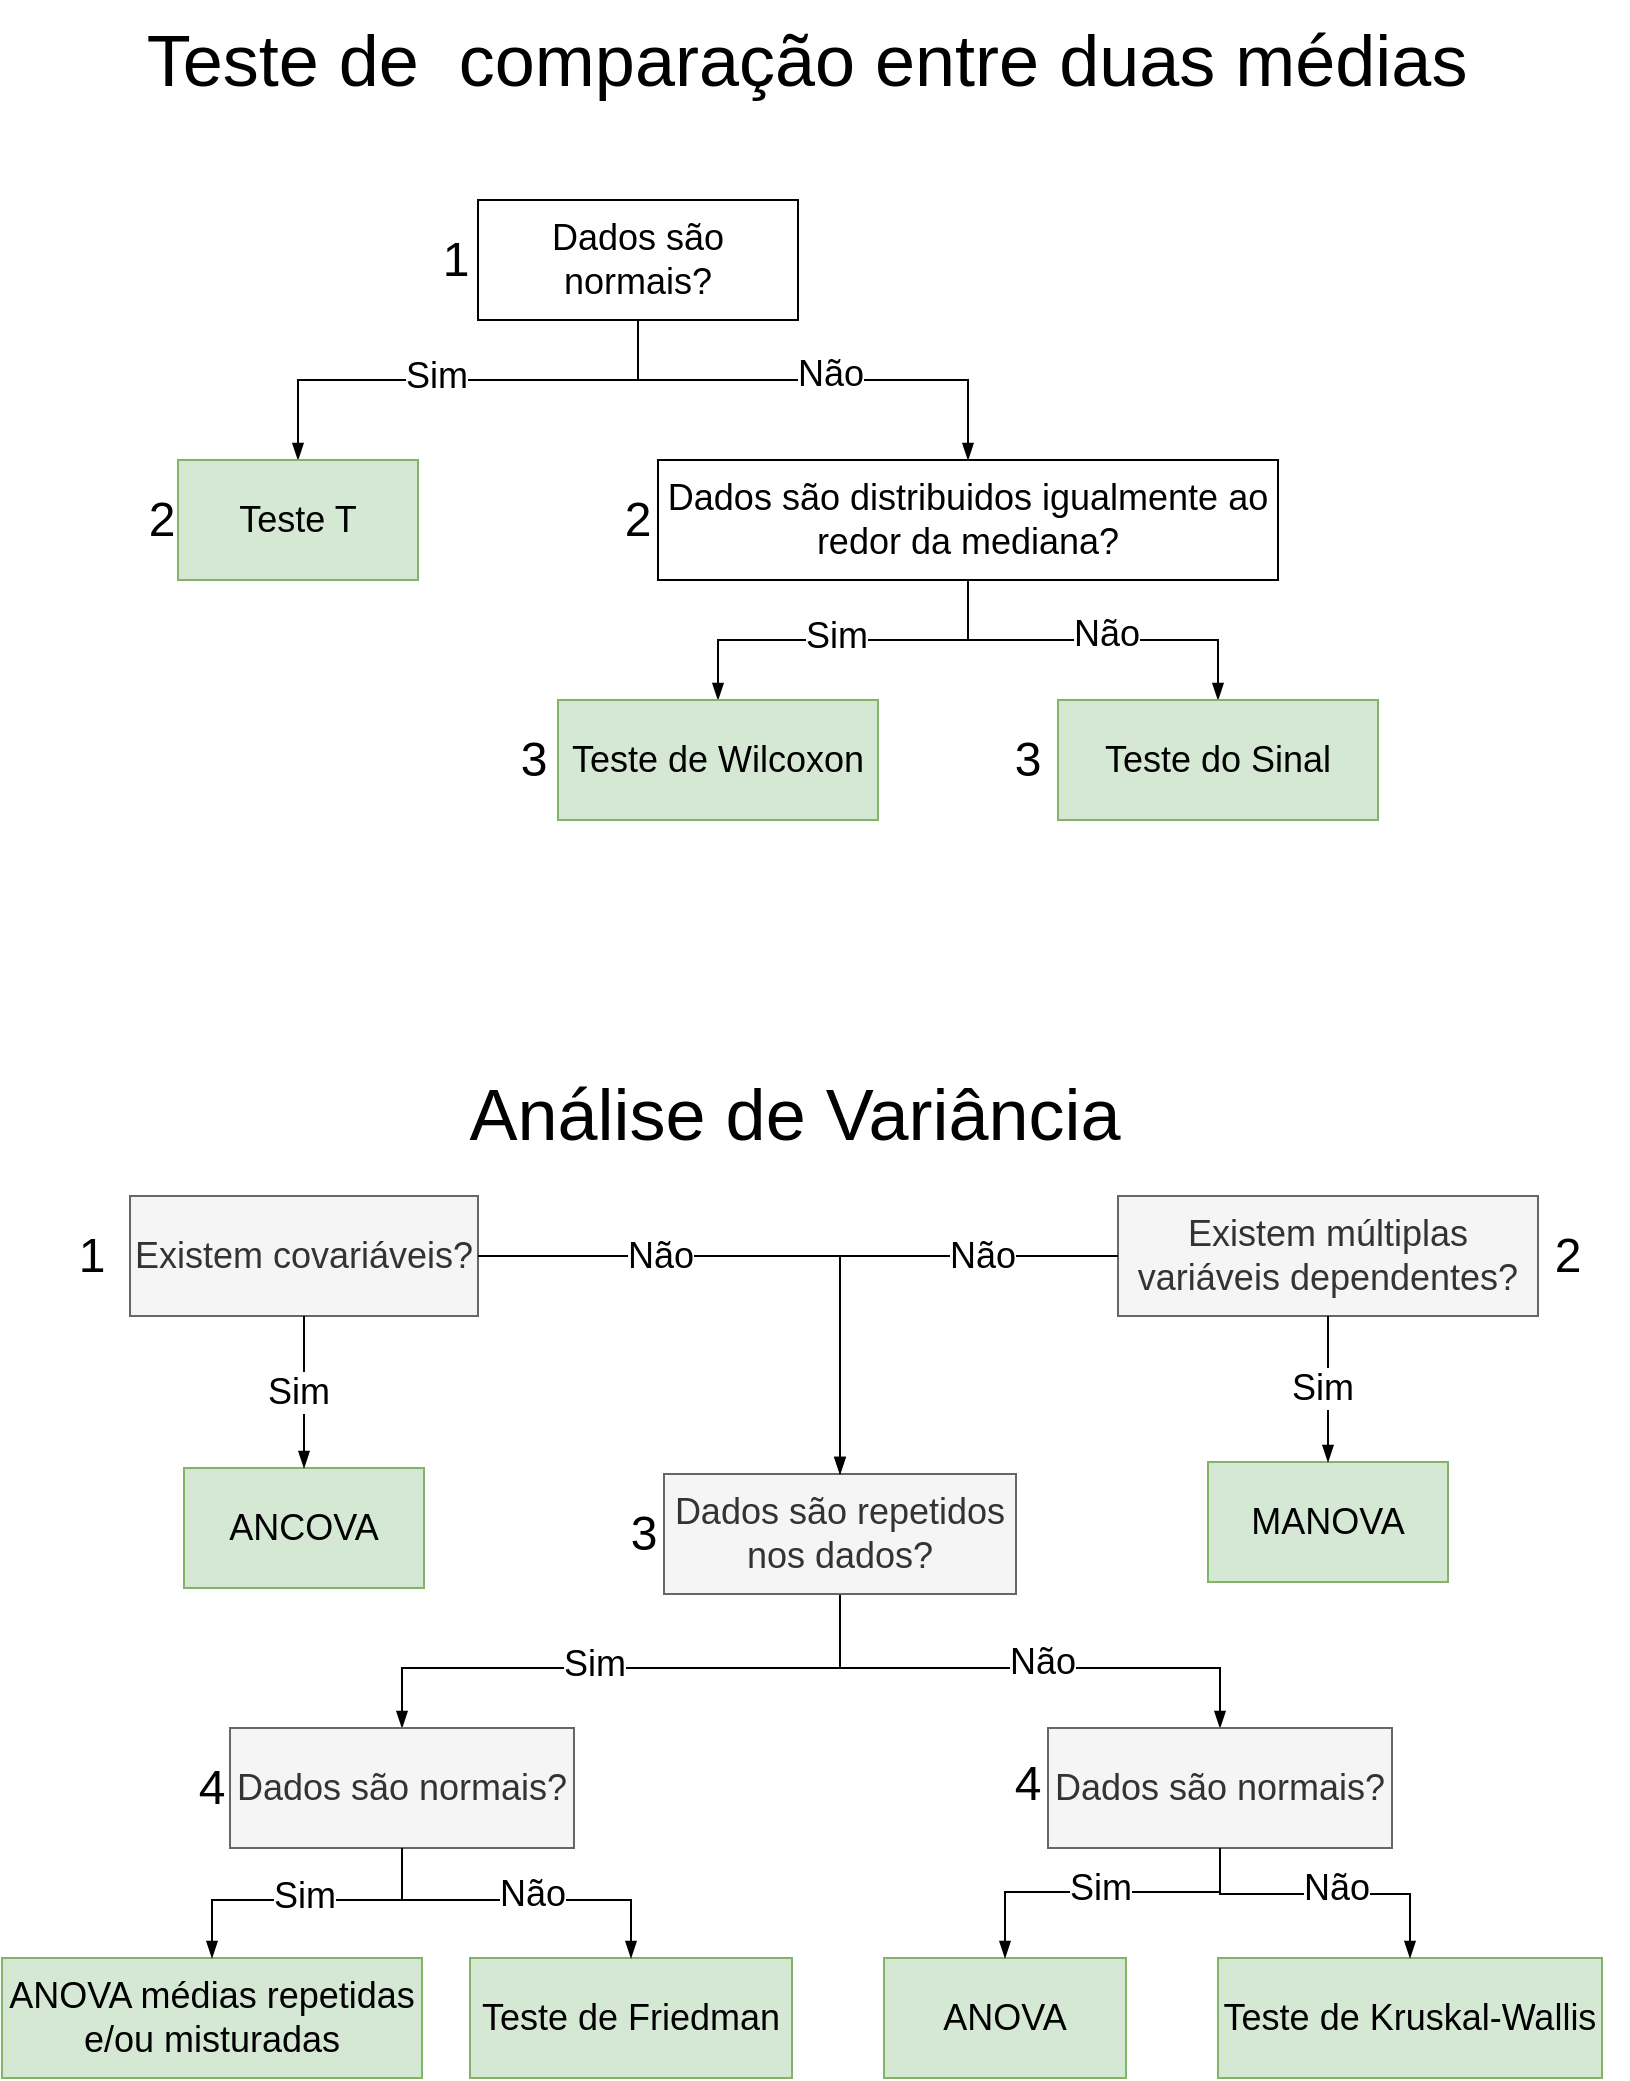 <mxfile version="20.8.11" type="github">
  <diagram id="prtHgNgQTEPvFCAcTncT" name="Page-1">
    <mxGraphModel dx="2074" dy="756" grid="0" gridSize="10" guides="1" tooltips="1" connect="1" arrows="1" fold="1" page="1" pageScale="1" pageWidth="827" pageHeight="1169" background="none" math="0" shadow="0">
      <root>
        <mxCell id="0" />
        <mxCell id="1" parent="0" />
        <mxCell id="VYv3G5AFzU2FL9dKy9Xi-21" value="" style="endArrow=blockThin;endFill=1;fontSize=11;edgeStyle=elbowEdgeStyle;elbow=vertical;rounded=0;exitX=0.5;exitY=1;exitDx=0;exitDy=0;entryX=0.5;entryY=0;entryDx=0;entryDy=0;" parent="1" source="VYv3G5AFzU2FL9dKy9Xi-25" target="VYv3G5AFzU2FL9dKy9Xi-27" edge="1">
          <mxGeometry relative="1" as="geometry">
            <mxPoint x="411" y="184" as="sourcePoint" />
            <mxPoint x="252" y="284" as="targetPoint" />
            <Array as="points">
              <mxPoint x="242" y="214" />
            </Array>
          </mxGeometry>
        </mxCell>
        <mxCell id="VYv3G5AFzU2FL9dKy9Xi-22" value="Sim" style="edgeLabel;html=1;align=center;verticalAlign=middle;resizable=0;points=[];fontSize=18;" parent="VYv3G5AFzU2FL9dKy9Xi-21" vertex="1" connectable="0">
          <mxGeometry x="0.251" y="-2" relative="1" as="geometry">
            <mxPoint x="19" as="offset" />
          </mxGeometry>
        </mxCell>
        <mxCell id="VYv3G5AFzU2FL9dKy9Xi-23" value="" style="endArrow=blockThin;endFill=1;fontSize=11;edgeStyle=elbowEdgeStyle;elbow=vertical;rounded=0;exitX=0.5;exitY=1;exitDx=0;exitDy=0;entryX=0.5;entryY=0;entryDx=0;entryDy=0;" parent="1" source="VYv3G5AFzU2FL9dKy9Xi-25" target="VYv3G5AFzU2FL9dKy9Xi-28" edge="1">
          <mxGeometry relative="1" as="geometry">
            <mxPoint x="411" y="184" as="sourcePoint" />
            <mxPoint x="506" y="284" as="targetPoint" />
            <Array as="points">
              <mxPoint x="402" y="214" />
            </Array>
          </mxGeometry>
        </mxCell>
        <mxCell id="VYv3G5AFzU2FL9dKy9Xi-24" value="Não" style="edgeLabel;html=1;align=center;verticalAlign=middle;resizable=0;points=[];fontSize=18;" parent="VYv3G5AFzU2FL9dKy9Xi-23" vertex="1" connectable="0">
          <mxGeometry x="0.072" y="3" relative="1" as="geometry">
            <mxPoint as="offset" />
          </mxGeometry>
        </mxCell>
        <mxCell id="VYv3G5AFzU2FL9dKy9Xi-25" value="&lt;font style=&quot;font-size: 18px;&quot;&gt;Dados são normais?&lt;/font&gt;" style="rounded=0;whiteSpace=wrap;html=1;" parent="1" vertex="1">
          <mxGeometry x="252" y="124" width="160" height="60" as="geometry" />
        </mxCell>
        <mxCell id="VYv3G5AFzU2FL9dKy9Xi-26" value="&lt;font style=&quot;font-size: 36px;&quot;&gt;Teste de&amp;nbsp; comparação entre duas médias&lt;/font&gt;" style="text;html=1;align=center;verticalAlign=middle;resizable=0;points=[];autosize=1;strokeColor=none;fillColor=none;" parent="1" vertex="1">
          <mxGeometry x="76" y="24" width="680" height="60" as="geometry" />
        </mxCell>
        <mxCell id="VYv3G5AFzU2FL9dKy9Xi-27" value="Teste T" style="rounded=0;whiteSpace=wrap;html=1;fontSize=18;fillColor=#d5e8d4;strokeColor=#82b366;" parent="1" vertex="1">
          <mxGeometry x="102" y="254" width="120" height="60" as="geometry" />
        </mxCell>
        <mxCell id="VYv3G5AFzU2FL9dKy9Xi-28" value="Dados são distribuidos igualmente&amp;nbsp;ao redor da mediana?&lt;span style=&quot;color: rgba(0, 0, 0, 0); font-family: monospace; font-size: 0px; text-align: start;&quot;&gt;%3CmxGraphModel%3E%3Croot%3E%3CmxCell%20id%3D%220%22%2F%3E%3CmxCell%20id%3D%221%22%20parent%3D%220%22%2F%3E%3CmxCell%20id%3D%222%22%20value%3D%22Teste%20T%22%20style%3D%22rounded%3D0%3BwhiteSpace%3Dwrap%3Bhtml%3D1%3BfontSize%3D18%3B%22%20vertex%3D%221%22%20parent%3D%221%22%3E%3CmxGeometry%20x%3D%22100%22%20y%3D%22525%22%20width%3D%22120%22%20height%3D%2260%22%20as%3D%22geometry%22%2F%3E%3C%2FmxCell%3E%3C%2Froot%3E%3C%2FmxGraphModel%3E&lt;/span&gt;" style="rounded=0;whiteSpace=wrap;html=1;fontSize=18;" parent="1" vertex="1">
          <mxGeometry x="342" y="254" width="310" height="60" as="geometry" />
        </mxCell>
        <mxCell id="VYv3G5AFzU2FL9dKy9Xi-29" value="" style="endArrow=blockThin;endFill=1;fontSize=11;edgeStyle=elbowEdgeStyle;elbow=vertical;rounded=0;entryX=0.5;entryY=0;entryDx=0;entryDy=0;exitX=0.5;exitY=1;exitDx=0;exitDy=0;" parent="1" source="VYv3G5AFzU2FL9dKy9Xi-28" target="VYv3G5AFzU2FL9dKy9Xi-33" edge="1">
          <mxGeometry relative="1" as="geometry">
            <mxPoint x="442" y="384" as="sourcePoint" />
            <mxPoint x="352" y="449" as="targetPoint" />
            <Array as="points">
              <mxPoint x="482" y="344" />
              <mxPoint x="462" y="384" />
              <mxPoint x="502" y="394" />
              <mxPoint x="482" y="414" />
              <mxPoint x="442" y="434" />
            </Array>
          </mxGeometry>
        </mxCell>
        <mxCell id="VYv3G5AFzU2FL9dKy9Xi-30" value="Sim" style="edgeLabel;html=1;align=center;verticalAlign=middle;resizable=0;points=[];fontSize=18;" parent="VYv3G5AFzU2FL9dKy9Xi-29" vertex="1" connectable="0">
          <mxGeometry x="0.251" y="-2" relative="1" as="geometry">
            <mxPoint x="19" as="offset" />
          </mxGeometry>
        </mxCell>
        <mxCell id="VYv3G5AFzU2FL9dKy9Xi-31" value="" style="endArrow=blockThin;endFill=1;fontSize=11;edgeStyle=elbowEdgeStyle;elbow=vertical;rounded=0;entryX=0.5;entryY=0;entryDx=0;entryDy=0;exitX=0.5;exitY=1;exitDx=0;exitDy=0;" parent="1" source="VYv3G5AFzU2FL9dKy9Xi-28" target="VYv3G5AFzU2FL9dKy9Xi-34" edge="1">
          <mxGeometry relative="1" as="geometry">
            <mxPoint x="782" y="354" as="sourcePoint" />
            <mxPoint x="632" y="384" as="targetPoint" />
            <Array as="points">
              <mxPoint x="582" y="344" />
            </Array>
          </mxGeometry>
        </mxCell>
        <mxCell id="VYv3G5AFzU2FL9dKy9Xi-32" value="Não" style="edgeLabel;html=1;align=center;verticalAlign=middle;resizable=0;points=[];fontSize=18;" parent="VYv3G5AFzU2FL9dKy9Xi-31" vertex="1" connectable="0">
          <mxGeometry x="0.072" y="3" relative="1" as="geometry">
            <mxPoint as="offset" />
          </mxGeometry>
        </mxCell>
        <mxCell id="VYv3G5AFzU2FL9dKy9Xi-33" value="Teste de Wilcoxon" style="rounded=0;whiteSpace=wrap;html=1;fontSize=18;fillColor=#d5e8d4;strokeColor=#82b366;" parent="1" vertex="1">
          <mxGeometry x="292" y="374" width="160" height="60" as="geometry" />
        </mxCell>
        <mxCell id="VYv3G5AFzU2FL9dKy9Xi-34" value="Teste do Sinal" style="rounded=0;whiteSpace=wrap;html=1;fontSize=18;fillColor=#d5e8d4;strokeColor=#82b366;" parent="1" vertex="1">
          <mxGeometry x="542" y="374" width="160" height="60" as="geometry" />
        </mxCell>
        <mxCell id="VYv3G5AFzU2FL9dKy9Xi-35" value="" style="endArrow=blockThin;endFill=1;fontSize=11;edgeStyle=elbowEdgeStyle;elbow=vertical;rounded=0;exitX=0.5;exitY=1;exitDx=0;exitDy=0;entryX=0.5;entryY=0;entryDx=0;entryDy=0;" parent="1" source="VYv3G5AFzU2FL9dKy9Xi-39" target="VYv3G5AFzU2FL9dKy9Xi-41" edge="1">
          <mxGeometry relative="1" as="geometry">
            <mxPoint x="423" y="828" as="sourcePoint" />
            <mxPoint x="264" y="928" as="targetPoint" />
            <Array as="points">
              <mxPoint x="254" y="858" />
            </Array>
          </mxGeometry>
        </mxCell>
        <mxCell id="VYv3G5AFzU2FL9dKy9Xi-36" value="Sim" style="edgeLabel;html=1;align=center;verticalAlign=middle;resizable=0;points=[];fontSize=18;" parent="VYv3G5AFzU2FL9dKy9Xi-35" vertex="1" connectable="0">
          <mxGeometry x="0.251" y="-2" relative="1" as="geometry">
            <mxPoint x="19" as="offset" />
          </mxGeometry>
        </mxCell>
        <mxCell id="VYv3G5AFzU2FL9dKy9Xi-37" value="" style="endArrow=blockThin;endFill=1;fontSize=11;edgeStyle=elbowEdgeStyle;elbow=vertical;rounded=0;exitX=0.5;exitY=1;exitDx=0;exitDy=0;entryX=0.5;entryY=0;entryDx=0;entryDy=0;" parent="1" source="VYv3G5AFzU2FL9dKy9Xi-39" target="VYv3G5AFzU2FL9dKy9Xi-49" edge="1">
          <mxGeometry relative="1" as="geometry">
            <mxPoint x="423" y="828" as="sourcePoint" />
            <mxPoint x="602" y="892" as="targetPoint" />
            <Array as="points">
              <mxPoint x="414" y="858" />
            </Array>
          </mxGeometry>
        </mxCell>
        <mxCell id="VYv3G5AFzU2FL9dKy9Xi-38" value="Não" style="edgeLabel;html=1;align=center;verticalAlign=middle;resizable=0;points=[];fontSize=18;" parent="VYv3G5AFzU2FL9dKy9Xi-37" vertex="1" connectable="0">
          <mxGeometry x="0.072" y="3" relative="1" as="geometry">
            <mxPoint as="offset" />
          </mxGeometry>
        </mxCell>
        <mxCell id="VYv3G5AFzU2FL9dKy9Xi-39" value="&lt;font style=&quot;font-size: 18px;&quot;&gt;Dados são repetidos nos dados?&lt;/font&gt;" style="rounded=0;whiteSpace=wrap;html=1;fillColor=#f5f5f5;strokeColor=#666666;fontColor=#333333;" parent="1" vertex="1">
          <mxGeometry x="345" y="761" width="176" height="60" as="geometry" />
        </mxCell>
        <mxCell id="VYv3G5AFzU2FL9dKy9Xi-40" value="&lt;span style=&quot;font-size: 36px;&quot;&gt;Análise de Variância&lt;br&gt;&lt;/span&gt;" style="text;html=1;align=center;verticalAlign=middle;resizable=0;points=[];autosize=1;strokeColor=none;fillColor=none;" parent="1" vertex="1">
          <mxGeometry x="237.5" y="553" width="344" height="55" as="geometry" />
        </mxCell>
        <mxCell id="VYv3G5AFzU2FL9dKy9Xi-41" value="Dados são normais?" style="rounded=0;whiteSpace=wrap;html=1;fontSize=18;fillColor=#f5f5f5;strokeColor=#666666;fontColor=#333333;" parent="1" vertex="1">
          <mxGeometry x="128" y="888" width="172" height="60" as="geometry" />
        </mxCell>
        <mxCell id="VYv3G5AFzU2FL9dKy9Xi-49" value="Dados são normais?" style="rounded=0;whiteSpace=wrap;html=1;fontSize=18;fillColor=#f5f5f5;strokeColor=#666666;fontColor=#333333;" parent="1" vertex="1">
          <mxGeometry x="537" y="888" width="172" height="60" as="geometry" />
        </mxCell>
        <mxCell id="VYv3G5AFzU2FL9dKy9Xi-50" value="ANOVA médias repetidas e/ou misturadas" style="rounded=0;whiteSpace=wrap;html=1;fontSize=18;fillColor=#d5e8d4;strokeColor=#82b366;" parent="1" vertex="1">
          <mxGeometry x="14" y="1003" width="210" height="60" as="geometry" />
        </mxCell>
        <mxCell id="VYv3G5AFzU2FL9dKy9Xi-52" value="" style="endArrow=blockThin;endFill=1;fontSize=11;edgeStyle=elbowEdgeStyle;elbow=vertical;rounded=0;exitX=0.5;exitY=1;exitDx=0;exitDy=0;entryX=0.5;entryY=0;entryDx=0;entryDy=0;" parent="1" source="VYv3G5AFzU2FL9dKy9Xi-41" target="VYv3G5AFzU2FL9dKy9Xi-50" edge="1">
          <mxGeometry relative="1" as="geometry">
            <mxPoint x="409" y="952" as="sourcePoint" />
            <mxPoint x="235" y="1019" as="targetPoint" />
            <Array as="points">
              <mxPoint x="161" y="974" />
            </Array>
          </mxGeometry>
        </mxCell>
        <mxCell id="VYv3G5AFzU2FL9dKy9Xi-53" value="Sim" style="edgeLabel;html=1;align=center;verticalAlign=middle;resizable=0;points=[];fontSize=18;" parent="VYv3G5AFzU2FL9dKy9Xi-52" vertex="1" connectable="0">
          <mxGeometry x="0.251" y="-2" relative="1" as="geometry">
            <mxPoint x="19" as="offset" />
          </mxGeometry>
        </mxCell>
        <mxCell id="VYv3G5AFzU2FL9dKy9Xi-55" value="Teste de&amp;nbsp;Friedman" style="rounded=0;whiteSpace=wrap;html=1;fontSize=18;fillColor=#d5e8d4;strokeColor=#82b366;" parent="1" vertex="1">
          <mxGeometry x="248" y="1003" width="161" height="60" as="geometry" />
        </mxCell>
        <mxCell id="VYv3G5AFzU2FL9dKy9Xi-60" value="" style="endArrow=blockThin;endFill=1;fontSize=11;edgeStyle=elbowEdgeStyle;elbow=vertical;rounded=0;exitX=0.5;exitY=1;exitDx=0;exitDy=0;entryX=0.5;entryY=0;entryDx=0;entryDy=0;" parent="1" source="VYv3G5AFzU2FL9dKy9Xi-41" target="VYv3G5AFzU2FL9dKy9Xi-55" edge="1">
          <mxGeometry relative="1" as="geometry">
            <mxPoint x="419" y="831" as="sourcePoint" />
            <mxPoint x="608" y="898" as="targetPoint" />
            <Array as="points">
              <mxPoint x="199" y="974" />
            </Array>
          </mxGeometry>
        </mxCell>
        <mxCell id="VYv3G5AFzU2FL9dKy9Xi-61" value="Não" style="edgeLabel;html=1;align=center;verticalAlign=middle;resizable=0;points=[];fontSize=18;" parent="VYv3G5AFzU2FL9dKy9Xi-60" vertex="1" connectable="0">
          <mxGeometry x="0.072" y="3" relative="1" as="geometry">
            <mxPoint as="offset" />
          </mxGeometry>
        </mxCell>
        <mxCell id="VYv3G5AFzU2FL9dKy9Xi-62" value="ANOVA" style="rounded=0;whiteSpace=wrap;html=1;fontSize=18;fillColor=#d5e8d4;strokeColor=#82b366;" parent="1" vertex="1">
          <mxGeometry x="455" y="1003" width="121" height="60" as="geometry" />
        </mxCell>
        <mxCell id="VYv3G5AFzU2FL9dKy9Xi-63" value="" style="endArrow=blockThin;endFill=1;fontSize=11;edgeStyle=elbowEdgeStyle;elbow=vertical;rounded=0;entryX=0.5;entryY=0;entryDx=0;entryDy=0;exitX=0.5;exitY=1;exitDx=0;exitDy=0;" parent="1" source="VYv3G5AFzU2FL9dKy9Xi-49" target="VYv3G5AFzU2FL9dKy9Xi-62" edge="1">
          <mxGeometry relative="1" as="geometry">
            <mxPoint x="624" y="961" as="sourcePoint" />
            <mxPoint x="624" y="1074" as="targetPoint" />
            <Array as="points">
              <mxPoint x="567" y="970" />
            </Array>
          </mxGeometry>
        </mxCell>
        <mxCell id="VYv3G5AFzU2FL9dKy9Xi-64" value="Sim" style="edgeLabel;html=1;align=center;verticalAlign=middle;resizable=0;points=[];fontSize=18;" parent="VYv3G5AFzU2FL9dKy9Xi-63" vertex="1" connectable="0">
          <mxGeometry x="0.251" y="-2" relative="1" as="geometry">
            <mxPoint x="19" as="offset" />
          </mxGeometry>
        </mxCell>
        <mxCell id="VYv3G5AFzU2FL9dKy9Xi-65" value="Teste de Kruskal-Wallis" style="rounded=0;whiteSpace=wrap;html=1;fontSize=18;fillColor=#d5e8d4;strokeColor=#82b366;" parent="1" vertex="1">
          <mxGeometry x="622" y="1003" width="192" height="60" as="geometry" />
        </mxCell>
        <mxCell id="VYv3G5AFzU2FL9dKy9Xi-66" value="" style="endArrow=blockThin;endFill=1;fontSize=11;edgeStyle=elbowEdgeStyle;elbow=vertical;rounded=0;exitX=0.5;exitY=1;exitDx=0;exitDy=0;entryX=0.5;entryY=0;entryDx=0;entryDy=0;" parent="1" source="VYv3G5AFzU2FL9dKy9Xi-49" target="VYv3G5AFzU2FL9dKy9Xi-65" edge="1">
          <mxGeometry relative="1" as="geometry">
            <mxPoint x="603" y="1003" as="sourcePoint" />
            <mxPoint x="997" y="953" as="targetPoint" />
            <Array as="points">
              <mxPoint x="678" y="971" />
              <mxPoint x="588" y="1029" />
            </Array>
          </mxGeometry>
        </mxCell>
        <mxCell id="VYv3G5AFzU2FL9dKy9Xi-67" value="Não" style="edgeLabel;html=1;align=center;verticalAlign=middle;resizable=0;points=[];fontSize=18;" parent="VYv3G5AFzU2FL9dKy9Xi-66" vertex="1" connectable="0">
          <mxGeometry x="0.072" y="3" relative="1" as="geometry">
            <mxPoint as="offset" />
          </mxGeometry>
        </mxCell>
        <mxCell id="VYv3G5AFzU2FL9dKy9Xi-68" value="Existem covariáveis?" style="rounded=0;whiteSpace=wrap;html=1;fontSize=18;fillColor=#f5f5f5;strokeColor=#666666;fontColor=#333333;" parent="1" vertex="1">
          <mxGeometry x="78" y="622" width="174" height="60" as="geometry" />
        </mxCell>
        <mxCell id="VYv3G5AFzU2FL9dKy9Xi-69" value="Existem múltiplas variáveis dependentes?" style="rounded=0;whiteSpace=wrap;html=1;fontSize=18;fillColor=#f5f5f5;strokeColor=#666666;fontColor=#333333;" parent="1" vertex="1">
          <mxGeometry x="572" y="622" width="210" height="60" as="geometry" />
        </mxCell>
        <mxCell id="VYv3G5AFzU2FL9dKy9Xi-70" value="ANCOVA" style="rounded=0;whiteSpace=wrap;html=1;fontSize=18;fillColor=#d5e8d4;strokeColor=#82b366;" parent="1" vertex="1">
          <mxGeometry x="105" y="758" width="120" height="60" as="geometry" />
        </mxCell>
        <mxCell id="VYv3G5AFzU2FL9dKy9Xi-73" value="MANOVA" style="rounded=0;whiteSpace=wrap;html=1;fontSize=18;fillColor=#d5e8d4;strokeColor=#82b366;" parent="1" vertex="1">
          <mxGeometry x="617" y="755" width="120" height="60" as="geometry" />
        </mxCell>
        <mxCell id="VYv3G5AFzU2FL9dKy9Xi-76" value="" style="endArrow=blockThin;endFill=1;fontSize=11;edgeStyle=elbowEdgeStyle;elbow=vertical;rounded=0;exitX=0.5;exitY=1;exitDx=0;exitDy=0;entryX=0.5;entryY=0;entryDx=0;entryDy=0;" parent="1" source="VYv3G5AFzU2FL9dKy9Xi-68" target="VYv3G5AFzU2FL9dKy9Xi-70" edge="1">
          <mxGeometry relative="1" as="geometry">
            <mxPoint x="407" y="682" as="sourcePoint" />
            <mxPoint x="188" y="749" as="targetPoint" />
            <Array as="points">
              <mxPoint x="228" y="719" />
            </Array>
          </mxGeometry>
        </mxCell>
        <mxCell id="VYv3G5AFzU2FL9dKy9Xi-77" value="Sim" style="edgeLabel;html=1;align=center;verticalAlign=middle;resizable=0;points=[];fontSize=18;" parent="VYv3G5AFzU2FL9dKy9Xi-76" vertex="1" connectable="0">
          <mxGeometry x="0.251" y="-2" relative="1" as="geometry">
            <mxPoint x="-1" y="-10" as="offset" />
          </mxGeometry>
        </mxCell>
        <mxCell id="VYv3G5AFzU2FL9dKy9Xi-78" value="" style="endArrow=blockThin;endFill=1;fontSize=11;edgeStyle=elbowEdgeStyle;elbow=vertical;rounded=0;entryX=0.5;entryY=0;entryDx=0;entryDy=0;exitX=0.5;exitY=1;exitDx=0;exitDy=0;exitPerimeter=0;" parent="1" source="VYv3G5AFzU2FL9dKy9Xi-69" target="VYv3G5AFzU2FL9dKy9Xi-73" edge="1">
          <mxGeometry relative="1" as="geometry">
            <mxPoint x="677" y="689" as="sourcePoint" />
            <mxPoint x="555" y="765" as="targetPoint" />
            <Array as="points">
              <mxPoint x="618" y="726" />
            </Array>
          </mxGeometry>
        </mxCell>
        <mxCell id="VYv3G5AFzU2FL9dKy9Xi-79" value="Sim" style="edgeLabel;html=1;align=center;verticalAlign=middle;resizable=0;points=[];fontSize=18;" parent="VYv3G5AFzU2FL9dKy9Xi-78" vertex="1" connectable="0">
          <mxGeometry x="0.251" y="-2" relative="1" as="geometry">
            <mxPoint x="-1" y="-10" as="offset" />
          </mxGeometry>
        </mxCell>
        <mxCell id="VYv3G5AFzU2FL9dKy9Xi-81" value="" style="endArrow=blockThin;endFill=1;fontSize=11;edgeStyle=elbowEdgeStyle;elbow=vertical;rounded=0;exitX=1;exitY=0.5;exitDx=0;exitDy=0;entryX=0.5;entryY=0;entryDx=0;entryDy=0;" parent="1" source="VYv3G5AFzU2FL9dKy9Xi-68" target="VYv3G5AFzU2FL9dKy9Xi-39" edge="1">
          <mxGeometry relative="1" as="geometry">
            <mxPoint x="443" y="831" as="sourcePoint" />
            <mxPoint x="633" y="898" as="targetPoint" />
            <Array as="points">
              <mxPoint x="366" y="652" />
              <mxPoint x="424" y="868" />
            </Array>
          </mxGeometry>
        </mxCell>
        <mxCell id="VYv3G5AFzU2FL9dKy9Xi-82" value="Não" style="edgeLabel;html=1;align=center;verticalAlign=middle;resizable=0;points=[];fontSize=18;" parent="VYv3G5AFzU2FL9dKy9Xi-81" vertex="1" connectable="0">
          <mxGeometry x="0.072" y="3" relative="1" as="geometry">
            <mxPoint x="-65" y="3" as="offset" />
          </mxGeometry>
        </mxCell>
        <mxCell id="VYv3G5AFzU2FL9dKy9Xi-83" value="" style="endArrow=blockThin;endFill=1;fontSize=11;edgeStyle=elbowEdgeStyle;elbow=vertical;rounded=0;exitX=0;exitY=0.5;exitDx=0;exitDy=0;entryX=0.5;entryY=0;entryDx=0;entryDy=0;" parent="1" source="VYv3G5AFzU2FL9dKy9Xi-69" target="VYv3G5AFzU2FL9dKy9Xi-39" edge="1">
          <mxGeometry relative="1" as="geometry">
            <mxPoint x="262" y="662" as="sourcePoint" />
            <mxPoint x="443" y="771" as="targetPoint" />
            <Array as="points">
              <mxPoint x="514" y="652" />
              <mxPoint x="376" y="662" />
              <mxPoint x="434" y="878" />
            </Array>
          </mxGeometry>
        </mxCell>
        <mxCell id="VYv3G5AFzU2FL9dKy9Xi-84" value="Não" style="edgeLabel;html=1;align=center;verticalAlign=middle;resizable=0;points=[];fontSize=18;" parent="VYv3G5AFzU2FL9dKy9Xi-83" vertex="1" connectable="0">
          <mxGeometry x="0.072" y="3" relative="1" as="geometry">
            <mxPoint x="65" y="-3" as="offset" />
          </mxGeometry>
        </mxCell>
        <mxCell id="q7liOz-QXwgUPARQCCDa-1" value="&lt;font style=&quot;font-size: 24px;&quot;&gt;1&lt;/font&gt;" style="text;html=1;strokeColor=none;fillColor=none;align=center;verticalAlign=middle;whiteSpace=wrap;rounded=0;" vertex="1" parent="1">
          <mxGeometry x="211" y="139" width="60" height="30" as="geometry" />
        </mxCell>
        <mxCell id="q7liOz-QXwgUPARQCCDa-2" value="&lt;font style=&quot;font-size: 24px;&quot;&gt;2&lt;/font&gt;" style="text;html=1;strokeColor=none;fillColor=none;align=center;verticalAlign=middle;whiteSpace=wrap;rounded=0;" vertex="1" parent="1">
          <mxGeometry x="64" y="269" width="60" height="30" as="geometry" />
        </mxCell>
        <mxCell id="q7liOz-QXwgUPARQCCDa-3" value="&lt;font style=&quot;font-size: 24px;&quot;&gt;2&lt;/font&gt;" style="text;html=1;strokeColor=none;fillColor=none;align=center;verticalAlign=middle;whiteSpace=wrap;rounded=0;" vertex="1" parent="1">
          <mxGeometry x="302" y="269" width="60" height="30" as="geometry" />
        </mxCell>
        <mxCell id="q7liOz-QXwgUPARQCCDa-4" value="&lt;font style=&quot;font-size: 24px;&quot;&gt;3&lt;/font&gt;" style="text;html=1;strokeColor=none;fillColor=none;align=center;verticalAlign=middle;whiteSpace=wrap;rounded=0;" vertex="1" parent="1">
          <mxGeometry x="250" y="389" width="60" height="30" as="geometry" />
        </mxCell>
        <mxCell id="q7liOz-QXwgUPARQCCDa-5" value="&lt;font style=&quot;font-size: 24px;&quot;&gt;3&lt;/font&gt;" style="text;html=1;strokeColor=none;fillColor=none;align=center;verticalAlign=middle;whiteSpace=wrap;rounded=0;" vertex="1" parent="1">
          <mxGeometry x="497" y="389" width="60" height="30" as="geometry" />
        </mxCell>
        <mxCell id="q7liOz-QXwgUPARQCCDa-6" value="&lt;font style=&quot;font-size: 24px;&quot;&gt;1&lt;/font&gt;" style="text;html=1;strokeColor=none;fillColor=none;align=center;verticalAlign=middle;whiteSpace=wrap;rounded=0;" vertex="1" parent="1">
          <mxGeometry x="29" y="637" width="60" height="30" as="geometry" />
        </mxCell>
        <mxCell id="q7liOz-QXwgUPARQCCDa-7" value="&lt;font style=&quot;font-size: 24px;&quot;&gt;2&lt;/font&gt;" style="text;html=1;strokeColor=none;fillColor=none;align=center;verticalAlign=middle;whiteSpace=wrap;rounded=0;" vertex="1" parent="1">
          <mxGeometry x="767" y="637" width="60" height="30" as="geometry" />
        </mxCell>
        <mxCell id="q7liOz-QXwgUPARQCCDa-10" value="&lt;font style=&quot;font-size: 24px;&quot;&gt;4&lt;/font&gt;" style="text;html=1;strokeColor=none;fillColor=none;align=center;verticalAlign=middle;whiteSpace=wrap;rounded=0;" vertex="1" parent="1">
          <mxGeometry x="497" y="901" width="60" height="30" as="geometry" />
        </mxCell>
        <mxCell id="q7liOz-QXwgUPARQCCDa-11" value="&lt;font style=&quot;font-size: 24px;&quot;&gt;3&lt;/font&gt;" style="text;html=1;strokeColor=none;fillColor=none;align=center;verticalAlign=middle;whiteSpace=wrap;rounded=0;" vertex="1" parent="1">
          <mxGeometry x="305" y="776" width="60" height="30" as="geometry" />
        </mxCell>
        <mxCell id="q7liOz-QXwgUPARQCCDa-12" value="&lt;font style=&quot;font-size: 24px;&quot;&gt;4&lt;/font&gt;" style="text;html=1;strokeColor=none;fillColor=none;align=center;verticalAlign=middle;whiteSpace=wrap;rounded=0;" vertex="1" parent="1">
          <mxGeometry x="89" y="903" width="60" height="30" as="geometry" />
        </mxCell>
      </root>
    </mxGraphModel>
  </diagram>
</mxfile>
